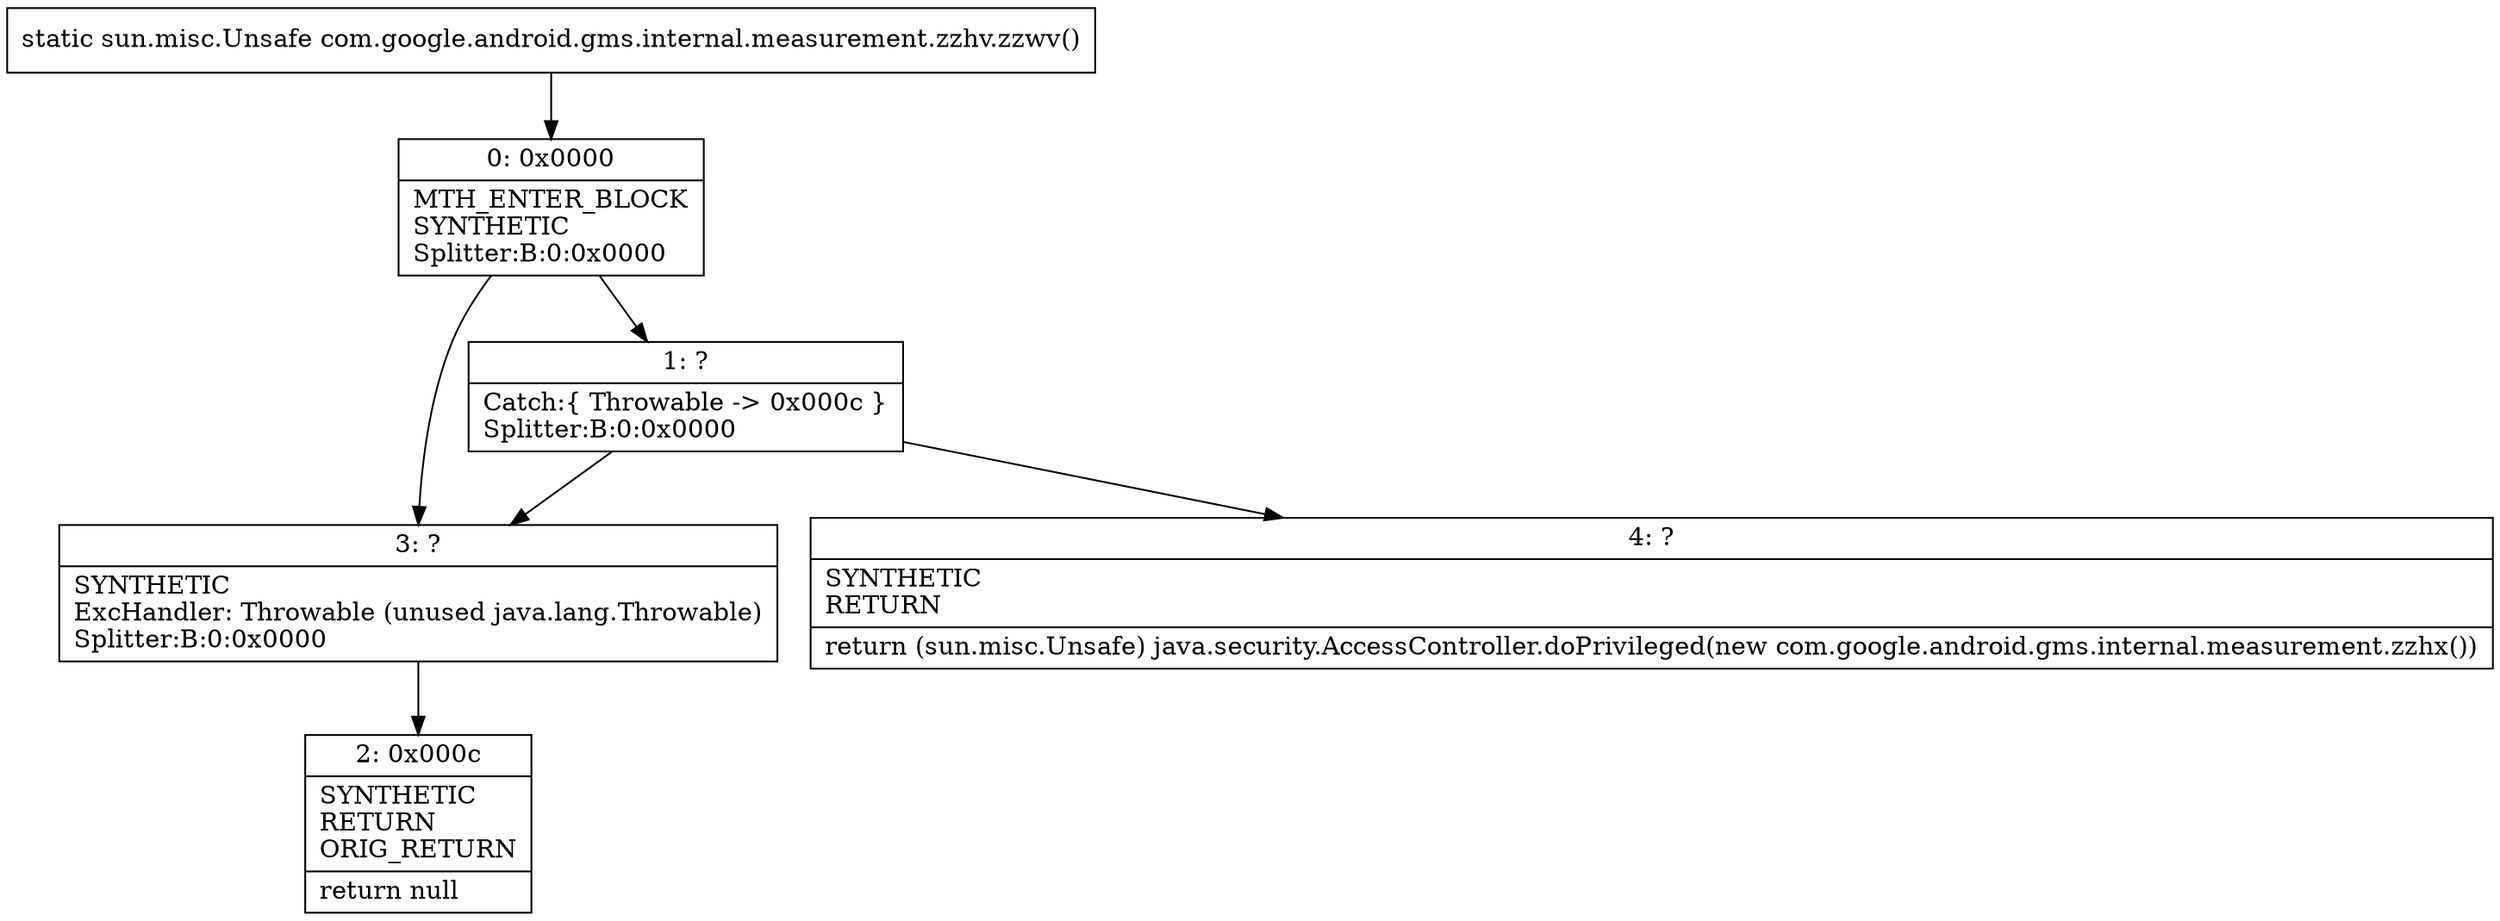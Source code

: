 digraph "CFG forcom.google.android.gms.internal.measurement.zzhv.zzwv()Lsun\/misc\/Unsafe;" {
Node_0 [shape=record,label="{0\:\ 0x0000|MTH_ENTER_BLOCK\lSYNTHETIC\lSplitter:B:0:0x0000\l}"];
Node_1 [shape=record,label="{1\:\ ?|Catch:\{ Throwable \-\> 0x000c \}\lSplitter:B:0:0x0000\l}"];
Node_2 [shape=record,label="{2\:\ 0x000c|SYNTHETIC\lRETURN\lORIG_RETURN\l|return null\l}"];
Node_3 [shape=record,label="{3\:\ ?|SYNTHETIC\lExcHandler: Throwable (unused java.lang.Throwable)\lSplitter:B:0:0x0000\l}"];
Node_4 [shape=record,label="{4\:\ ?|SYNTHETIC\lRETURN\l|return (sun.misc.Unsafe) java.security.AccessController.doPrivileged(new com.google.android.gms.internal.measurement.zzhx())\l}"];
MethodNode[shape=record,label="{static sun.misc.Unsafe com.google.android.gms.internal.measurement.zzhv.zzwv() }"];
MethodNode -> Node_0;
Node_0 -> Node_1;
Node_0 -> Node_3;
Node_1 -> Node_3;
Node_1 -> Node_4;
Node_3 -> Node_2;
}

